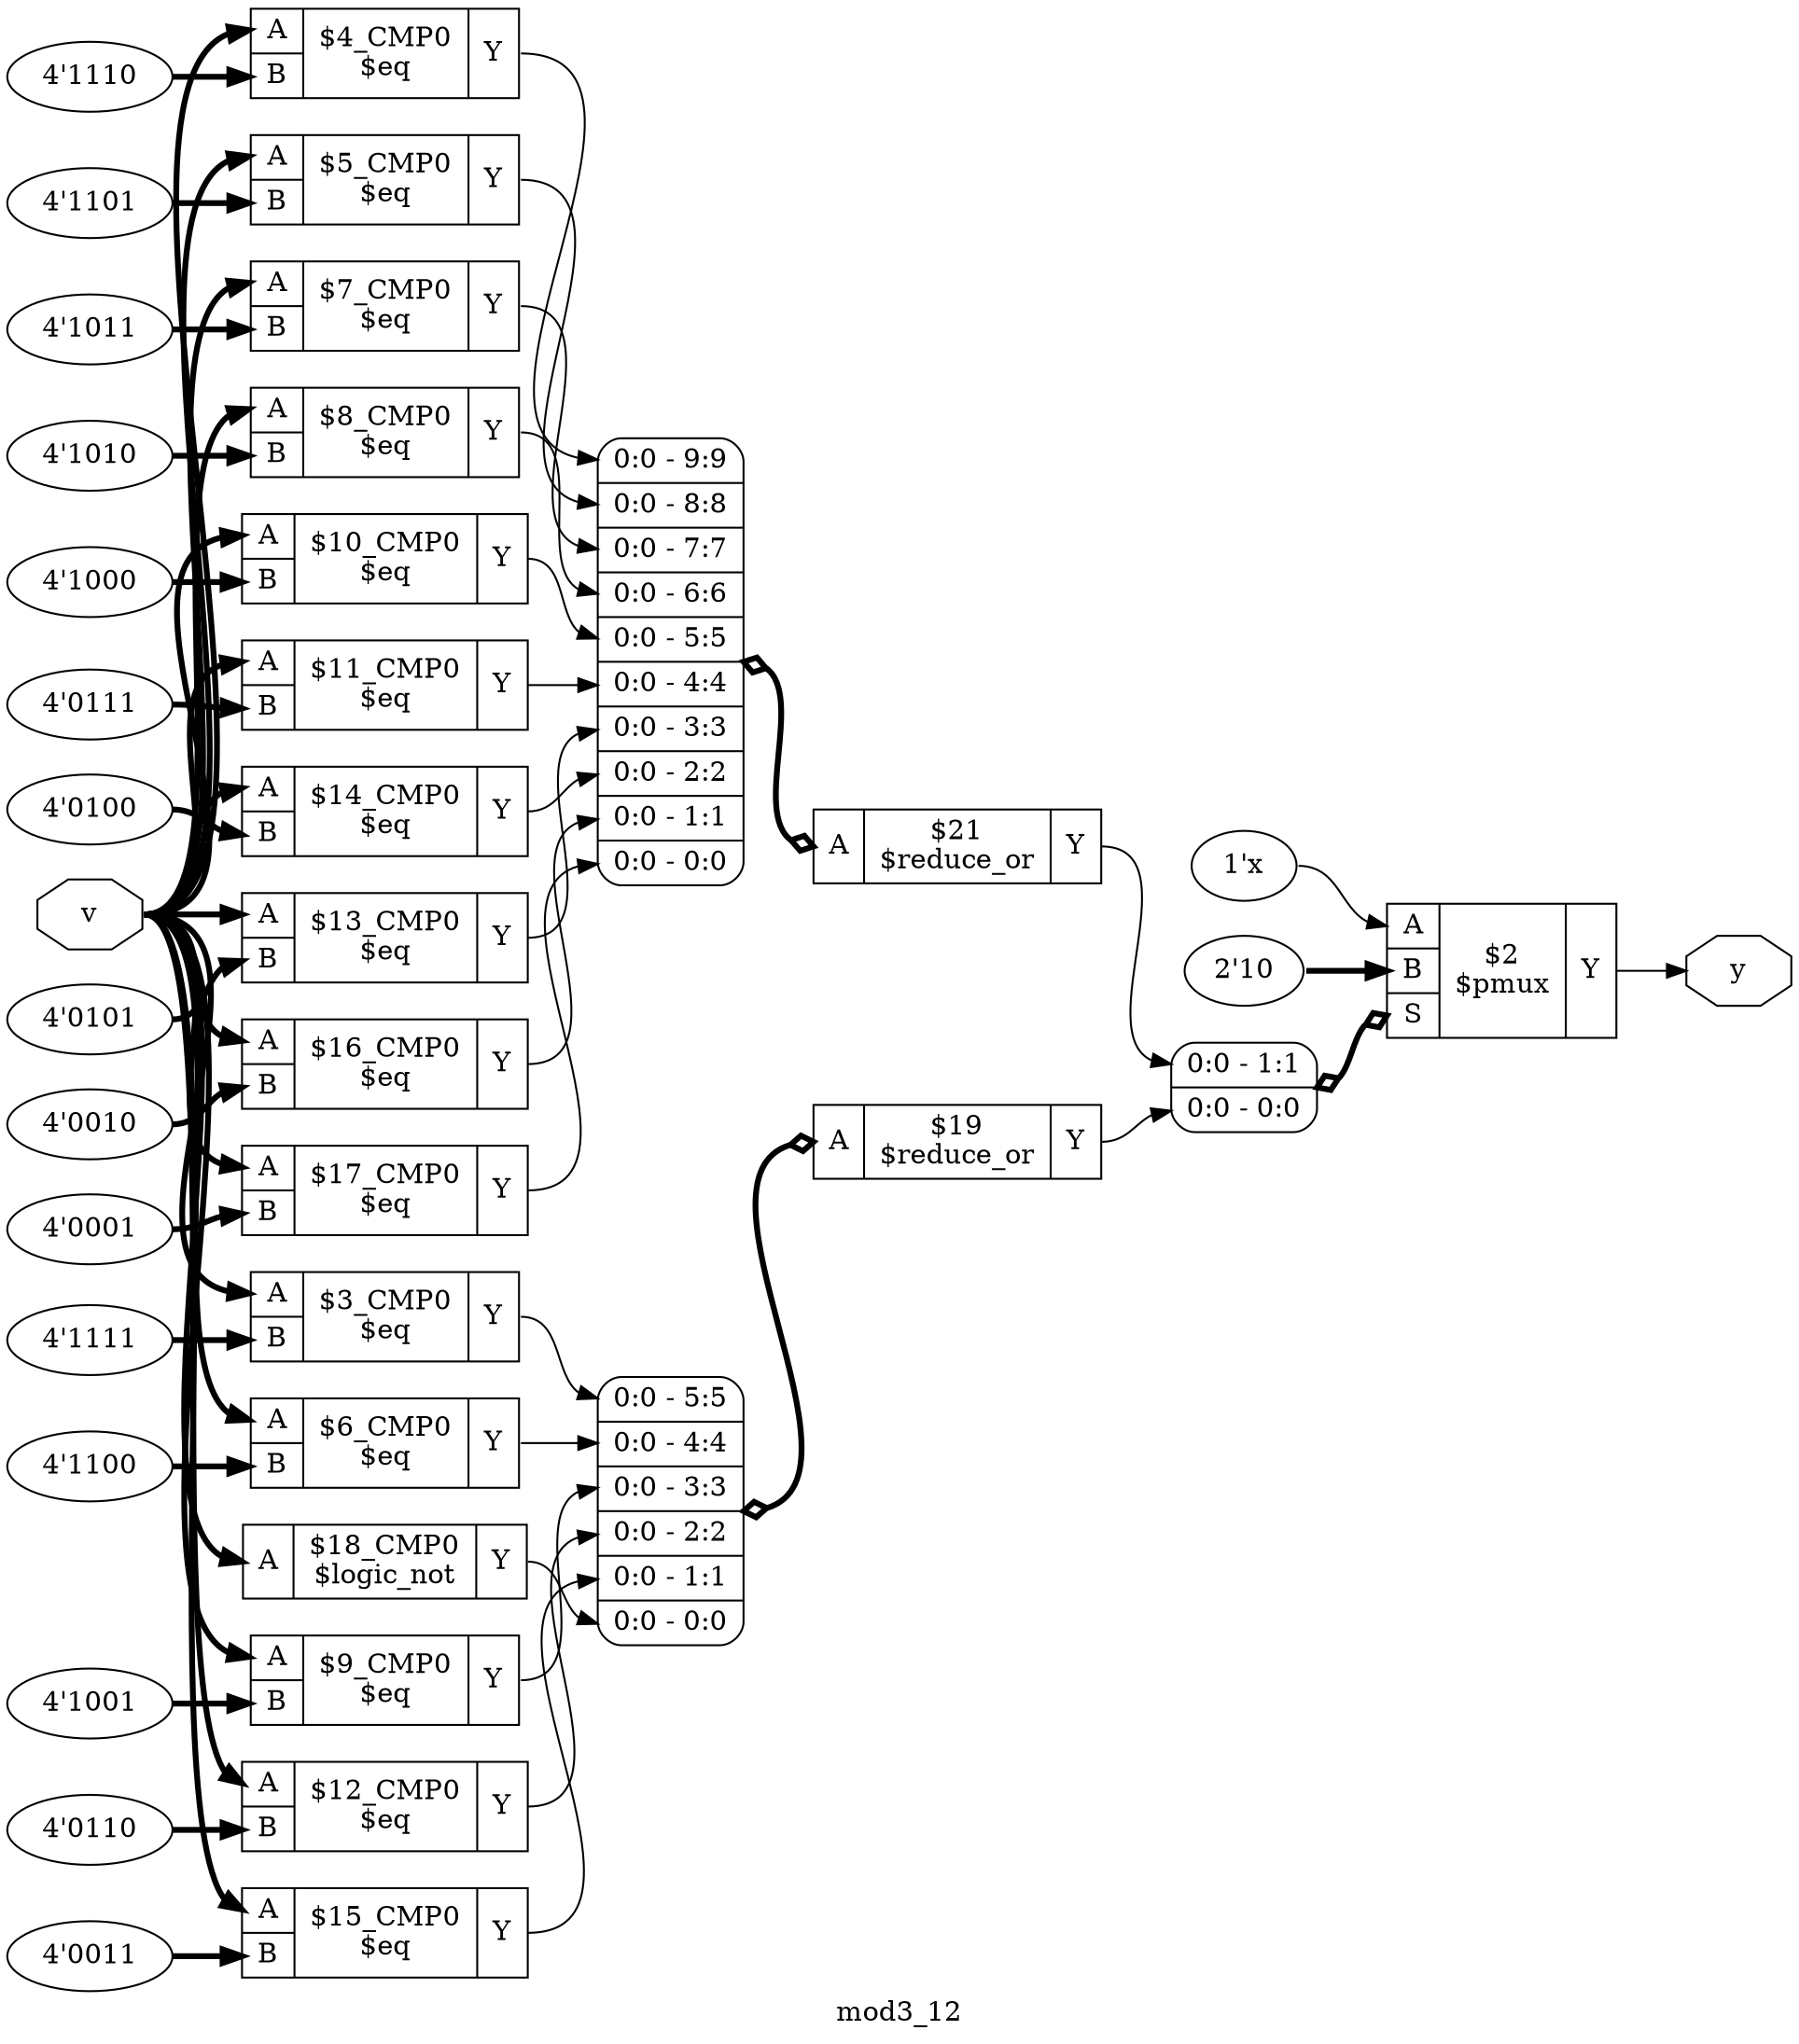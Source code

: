 digraph "mod3_12" {
label="mod3_12";
rankdir="LR";
remincross=true;
n20 [ shape=octagon, label="v", color="black", fontcolor="black" ];
n21 [ shape=octagon, label="y", color="black", fontcolor="black" ];
c24 [ shape=record, label="{{<p22> A}|$19\n$reduce_or|{<p23> Y}}" ];
x0 [ shape=record, style=rounded, label="<s5> 0:0 - 5:5 |<s4> 0:0 - 4:4 |<s3> 0:0 - 3:3 |<s2> 0:0 - 2:2 |<s1> 0:0 - 1:1 |<s0> 0:0 - 0:0 " ];
x0:e -> c24:p22:w [arrowhead=odiamond, arrowtail=odiamond, dir=both, color="black", style="setlinewidth(3)", label=""];
c25 [ shape=record, label="{{<p22> A}|$21\n$reduce_or|{<p23> Y}}" ];
x1 [ shape=record, style=rounded, label="<s9> 0:0 - 9:9 |<s8> 0:0 - 8:8 |<s7> 0:0 - 7:7 |<s6> 0:0 - 6:6 |<s5> 0:0 - 5:5 |<s4> 0:0 - 4:4 |<s3> 0:0 - 3:3 |<s2> 0:0 - 2:2 |<s1> 0:0 - 1:1 |<s0> 0:0 - 0:0 " ];
x1:e -> c25:p22:w [arrowhead=odiamond, arrowtail=odiamond, dir=both, color="black", style="setlinewidth(3)", label=""];
v2 [ label="4'1000" ];
c27 [ shape=record, label="{{<p22> A|<p26> B}|$10_CMP0\n$eq|{<p23> Y}}" ];
v3 [ label="4'0111" ];
c28 [ shape=record, label="{{<p22> A|<p26> B}|$11_CMP0\n$eq|{<p23> Y}}" ];
v4 [ label="4'0110" ];
c29 [ shape=record, label="{{<p22> A|<p26> B}|$12_CMP0\n$eq|{<p23> Y}}" ];
v5 [ label="4'0101" ];
c30 [ shape=record, label="{{<p22> A|<p26> B}|$13_CMP0\n$eq|{<p23> Y}}" ];
v6 [ label="4'0100" ];
c31 [ shape=record, label="{{<p22> A|<p26> B}|$14_CMP0\n$eq|{<p23> Y}}" ];
v7 [ label="4'0011" ];
c32 [ shape=record, label="{{<p22> A|<p26> B}|$15_CMP0\n$eq|{<p23> Y}}" ];
v8 [ label="4'0010" ];
c33 [ shape=record, label="{{<p22> A|<p26> B}|$16_CMP0\n$eq|{<p23> Y}}" ];
v9 [ label="4'0001" ];
c34 [ shape=record, label="{{<p22> A|<p26> B}|$17_CMP0\n$eq|{<p23> Y}}" ];
c35 [ shape=record, label="{{<p22> A}|$18_CMP0\n$logic_not|{<p23> Y}}" ];
v10 [ label="1'x" ];
v11 [ label="2'10" ];
c37 [ shape=record, label="{{<p22> A|<p26> B|<p36> S}|$2\n$pmux|{<p23> Y}}" ];
x12 [ shape=record, style=rounded, label="<s1> 0:0 - 1:1 |<s0> 0:0 - 0:0 " ];
x12:e -> c37:p36:w [arrowhead=odiamond, arrowtail=odiamond, dir=both, color="black", style="setlinewidth(3)", label=""];
v13 [ label="4'1111" ];
c38 [ shape=record, label="{{<p22> A|<p26> B}|$3_CMP0\n$eq|{<p23> Y}}" ];
v14 [ label="4'1110" ];
c39 [ shape=record, label="{{<p22> A|<p26> B}|$4_CMP0\n$eq|{<p23> Y}}" ];
v15 [ label="4'1101" ];
c40 [ shape=record, label="{{<p22> A|<p26> B}|$5_CMP0\n$eq|{<p23> Y}}" ];
v16 [ label="4'1100" ];
c41 [ shape=record, label="{{<p22> A|<p26> B}|$6_CMP0\n$eq|{<p23> Y}}" ];
v17 [ label="4'1011" ];
c42 [ shape=record, label="{{<p22> A|<p26> B}|$7_CMP0\n$eq|{<p23> Y}}" ];
v18 [ label="4'1010" ];
c43 [ shape=record, label="{{<p22> A|<p26> B}|$8_CMP0\n$eq|{<p23> Y}}" ];
v19 [ label="4'1001" ];
c44 [ shape=record, label="{{<p22> A|<p26> B}|$9_CMP0\n$eq|{<p23> Y}}" ];
c33:p23:e -> x1:s1:w [color="black", label=""];
c34:p23:e -> x1:s0:w [color="black", label=""];
c35:p23:e -> x0:s0:w [color="black", label=""];
c38:p23:e -> x0:s5:w [color="black", label=""];
c39:p23:e -> x1:s9:w [color="black", label=""];
c40:p23:e -> x1:s8:w [color="black", label=""];
c41:p23:e -> x0:s4:w [color="black", label=""];
c42:p23:e -> x1:s7:w [color="black", label=""];
c43:p23:e -> x1:s6:w [color="black", label=""];
c44:p23:e -> x0:s3:w [color="black", label=""];
c24:p23:e -> x12:s0:w [color="black", label=""];
n20:e -> c27:p22:w [color="black", style="setlinewidth(3)", label=""];
n20:e -> c28:p22:w [color="black", style="setlinewidth(3)", label=""];
n20:e -> c29:p22:w [color="black", style="setlinewidth(3)", label=""];
n20:e -> c30:p22:w [color="black", style="setlinewidth(3)", label=""];
n20:e -> c31:p22:w [color="black", style="setlinewidth(3)", label=""];
n20:e -> c32:p22:w [color="black", style="setlinewidth(3)", label=""];
n20:e -> c33:p22:w [color="black", style="setlinewidth(3)", label=""];
n20:e -> c34:p22:w [color="black", style="setlinewidth(3)", label=""];
n20:e -> c35:p22:w [color="black", style="setlinewidth(3)", label=""];
n20:e -> c38:p22:w [color="black", style="setlinewidth(3)", label=""];
n20:e -> c39:p22:w [color="black", style="setlinewidth(3)", label=""];
n20:e -> c40:p22:w [color="black", style="setlinewidth(3)", label=""];
n20:e -> c41:p22:w [color="black", style="setlinewidth(3)", label=""];
n20:e -> c42:p22:w [color="black", style="setlinewidth(3)", label=""];
n20:e -> c43:p22:w [color="black", style="setlinewidth(3)", label=""];
n20:e -> c44:p22:w [color="black", style="setlinewidth(3)", label=""];
c37:p23:e -> n21:w [color="black", label=""];
c25:p23:e -> x12:s1:w [color="black", label=""];
c27:p23:e -> x1:s5:w [color="black", label=""];
c28:p23:e -> x1:s4:w [color="black", label=""];
c29:p23:e -> x0:s2:w [color="black", label=""];
c30:p23:e -> x1:s3:w [color="black", label=""];
c31:p23:e -> x1:s2:w [color="black", label=""];
c32:p23:e -> x0:s1:w [color="black", label=""];
v10:e -> c37:p22:w [color="black", label=""];
v11:e -> c37:p26:w [color="black", style="setlinewidth(3)", label=""];
v13:e -> c38:p26:w [color="black", style="setlinewidth(3)", label=""];
v14:e -> c39:p26:w [color="black", style="setlinewidth(3)", label=""];
v15:e -> c40:p26:w [color="black", style="setlinewidth(3)", label=""];
v16:e -> c41:p26:w [color="black", style="setlinewidth(3)", label=""];
v17:e -> c42:p26:w [color="black", style="setlinewidth(3)", label=""];
v18:e -> c43:p26:w [color="black", style="setlinewidth(3)", label=""];
v19:e -> c44:p26:w [color="black", style="setlinewidth(3)", label=""];
v2:e -> c27:p26:w [color="black", style="setlinewidth(3)", label=""];
v3:e -> c28:p26:w [color="black", style="setlinewidth(3)", label=""];
v4:e -> c29:p26:w [color="black", style="setlinewidth(3)", label=""];
v5:e -> c30:p26:w [color="black", style="setlinewidth(3)", label=""];
v6:e -> c31:p26:w [color="black", style="setlinewidth(3)", label=""];
v7:e -> c32:p26:w [color="black", style="setlinewidth(3)", label=""];
v8:e -> c33:p26:w [color="black", style="setlinewidth(3)", label=""];
v9:e -> c34:p26:w [color="black", style="setlinewidth(3)", label=""];
}

